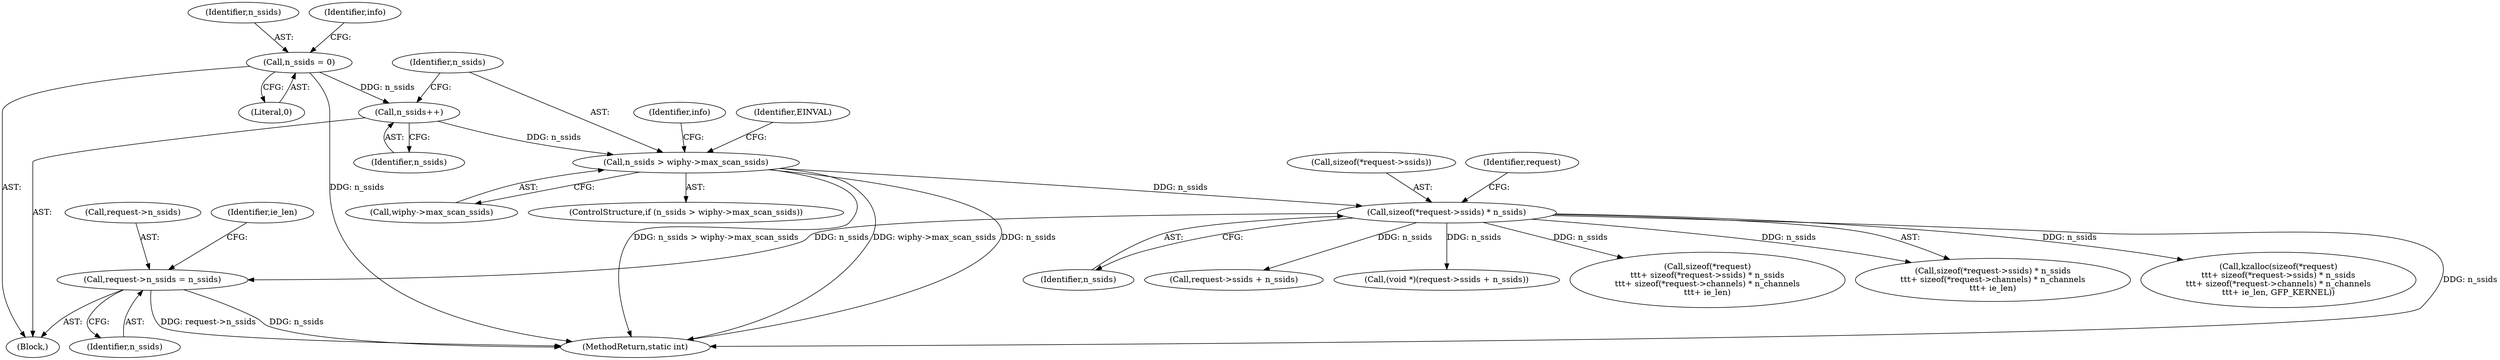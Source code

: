 digraph "0_linux_208c72f4fe44fe09577e7975ba0e7fa0278f3d03_0@pointer" {
"1000309" [label="(Call,request->n_ssids = n_ssids)"];
"1000272" [label="(Call,sizeof(*request->ssids) * n_ssids)"];
"1000229" [label="(Call,n_ssids > wiphy->max_scan_ssids)"];
"1000226" [label="(Call,n_ssids++)"];
"1000129" [label="(Call,n_ssids = 0)"];
"1000278" [label="(Identifier,n_ssids)"];
"1000327" [label="(Call,request->ssids + n_ssids)"];
"1000325" [label="(Call,(void *)(request->ssids + n_ssids))"];
"1000315" [label="(Identifier,ie_len)"];
"1000267" [label="(Call,sizeof(*request)\n\t\t\t+ sizeof(*request->ssids) * n_ssids\n\t\t\t+ sizeof(*request->channels) * n_channels\n\t\t\t+ ie_len)"];
"1000273" [label="(Call,sizeof(*request->ssids))"];
"1000130" [label="(Identifier,n_ssids)"];
"1000284" [label="(Identifier,request)"];
"1000141" [label="(Identifier,info)"];
"1000271" [label="(Call,sizeof(*request->ssids) * n_ssids\n\t\t\t+ sizeof(*request->channels) * n_channels\n\t\t\t+ ie_len)"];
"1000309" [label="(Call,request->n_ssids = n_ssids)"];
"1000230" [label="(Identifier,n_ssids)"];
"1000129" [label="(Call,n_ssids = 0)"];
"1000229" [label="(Call,n_ssids > wiphy->max_scan_ssids)"];
"1000240" [label="(Identifier,info)"];
"1000266" [label="(Call,kzalloc(sizeof(*request)\n\t\t\t+ sizeof(*request->ssids) * n_ssids\n\t\t\t+ sizeof(*request->channels) * n_channels\n\t\t\t+ ie_len, GFP_KERNEL))"];
"1000131" [label="(Literal,0)"];
"1000106" [label="(Block,)"];
"1000228" [label="(ControlStructure,if (n_ssids > wiphy->max_scan_ssids))"];
"1000272" [label="(Call,sizeof(*request->ssids) * n_ssids)"];
"1000226" [label="(Call,n_ssids++)"];
"1000313" [label="(Identifier,n_ssids)"];
"1000598" [label="(MethodReturn,static int)"];
"1000231" [label="(Call,wiphy->max_scan_ssids)"];
"1000236" [label="(Identifier,EINVAL)"];
"1000310" [label="(Call,request->n_ssids)"];
"1000227" [label="(Identifier,n_ssids)"];
"1000309" -> "1000106"  [label="AST: "];
"1000309" -> "1000313"  [label="CFG: "];
"1000310" -> "1000309"  [label="AST: "];
"1000313" -> "1000309"  [label="AST: "];
"1000315" -> "1000309"  [label="CFG: "];
"1000309" -> "1000598"  [label="DDG: request->n_ssids"];
"1000309" -> "1000598"  [label="DDG: n_ssids"];
"1000272" -> "1000309"  [label="DDG: n_ssids"];
"1000272" -> "1000271"  [label="AST: "];
"1000272" -> "1000278"  [label="CFG: "];
"1000273" -> "1000272"  [label="AST: "];
"1000278" -> "1000272"  [label="AST: "];
"1000284" -> "1000272"  [label="CFG: "];
"1000272" -> "1000598"  [label="DDG: n_ssids"];
"1000272" -> "1000266"  [label="DDG: n_ssids"];
"1000272" -> "1000267"  [label="DDG: n_ssids"];
"1000272" -> "1000271"  [label="DDG: n_ssids"];
"1000229" -> "1000272"  [label="DDG: n_ssids"];
"1000272" -> "1000325"  [label="DDG: n_ssids"];
"1000272" -> "1000327"  [label="DDG: n_ssids"];
"1000229" -> "1000228"  [label="AST: "];
"1000229" -> "1000231"  [label="CFG: "];
"1000230" -> "1000229"  [label="AST: "];
"1000231" -> "1000229"  [label="AST: "];
"1000236" -> "1000229"  [label="CFG: "];
"1000240" -> "1000229"  [label="CFG: "];
"1000229" -> "1000598"  [label="DDG: n_ssids > wiphy->max_scan_ssids"];
"1000229" -> "1000598"  [label="DDG: wiphy->max_scan_ssids"];
"1000229" -> "1000598"  [label="DDG: n_ssids"];
"1000226" -> "1000229"  [label="DDG: n_ssids"];
"1000226" -> "1000106"  [label="AST: "];
"1000226" -> "1000227"  [label="CFG: "];
"1000227" -> "1000226"  [label="AST: "];
"1000230" -> "1000226"  [label="CFG: "];
"1000129" -> "1000226"  [label="DDG: n_ssids"];
"1000129" -> "1000106"  [label="AST: "];
"1000129" -> "1000131"  [label="CFG: "];
"1000130" -> "1000129"  [label="AST: "];
"1000131" -> "1000129"  [label="AST: "];
"1000141" -> "1000129"  [label="CFG: "];
"1000129" -> "1000598"  [label="DDG: n_ssids"];
}
